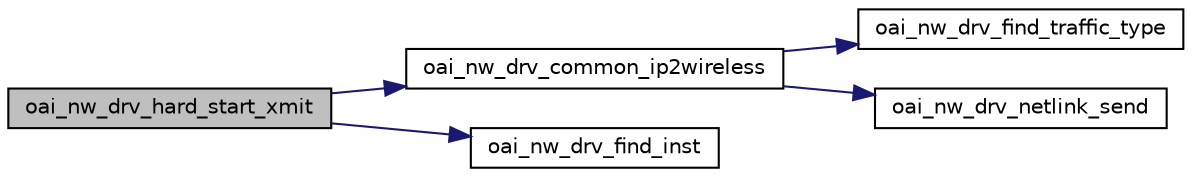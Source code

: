 digraph "oai_nw_drv_hard_start_xmit"
{
 // LATEX_PDF_SIZE
  edge [fontname="Helvetica",fontsize="10",labelfontname="Helvetica",labelfontsize="10"];
  node [fontname="Helvetica",fontsize="10",shape=record];
  rankdir="LR";
  Node1 [label="oai_nw_drv_hard_start_xmit",height=0.2,width=0.4,color="black", fillcolor="grey75", style="filled", fontcolor="black",tooltip=" "];
  Node1 -> Node2 [color="midnightblue",fontsize="10",style="solid",fontname="Helvetica"];
  Node2 [label="oai_nw_drv_common_ip2wireless",height=0.2,width=0.4,color="black", fillcolor="white", style="filled",URL="$group__em.html#ga0fb4e12dbd3358d6497c5a8164457d72",tooltip="Request the transfer of data (QoS SAP)"];
  Node2 -> Node3 [color="midnightblue",fontsize="10",style="solid",fontname="Helvetica"];
  Node3 [label="oai_nw_drv_find_traffic_type",height=0.2,width=0.4,color="black", fillcolor="white", style="filled",URL="$group__em.html#ga852cf21fdeafc8e8ff09099a56f6985b",tooltip="Find the IP traffic type (UNICAST, MULTICAST, BROADCAST) of the IP packet attached to sk_buff."];
  Node2 -> Node4 [color="midnightblue",fontsize="10",style="solid",fontname="Helvetica"];
  Node4 [label="oai_nw_drv_netlink_send",height=0.2,width=0.4,color="black", fillcolor="white", style="filled",URL="$LITE_2netlink_8c.html#ae5e1d21fa9c030b9283dded5a714dc31",tooltip=" "];
  Node1 -> Node5 [color="midnightblue",fontsize="10",style="solid",fontname="Helvetica"];
  Node5 [label="oai_nw_drv_find_inst",height=0.2,width=0.4,color="black", fillcolor="white", style="filled",URL="$group__em.html#gaaff3d1c076fb7cfad3853c2c583739b1",tooltip="This function determines the instance id for a particular device pointer."];
}
